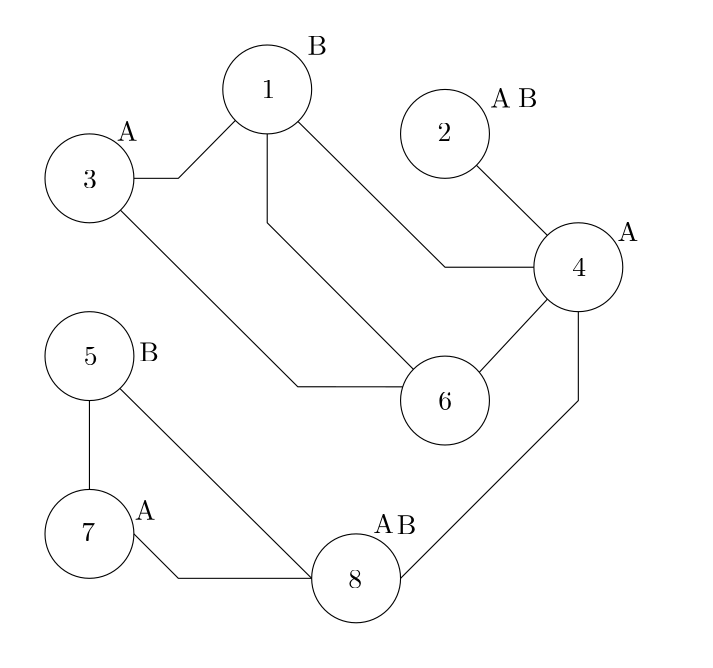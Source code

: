 <?xml version="1.0"?>
<!DOCTYPE ipe SYSTEM "ipe.dtd">
<ipe version="70218" creator="Ipe 7.2.21">
<info created="D:20250301232749" modified="D:20250302142917"/>
<ipestyle name="basic">
<symbol name="arrow/arc(spx)">
<path stroke="sym-stroke" fill="sym-stroke" pen="sym-pen">
0 0 m
-1 0.333 l
-1 -0.333 l
h
</path>
</symbol>
<symbol name="arrow/farc(spx)">
<path stroke="sym-stroke" fill="white" pen="sym-pen">
0 0 m
-1 0.333 l
-1 -0.333 l
h
</path>
</symbol>
<symbol name="arrow/ptarc(spx)">
<path stroke="sym-stroke" fill="sym-stroke" pen="sym-pen">
0 0 m
-1 0.333 l
-0.8 0 l
-1 -0.333 l
h
</path>
</symbol>
<symbol name="arrow/fptarc(spx)">
<path stroke="sym-stroke" fill="white" pen="sym-pen">
0 0 m
-1 0.333 l
-0.8 0 l
-1 -0.333 l
h
</path>
</symbol>
<symbol name="mark/circle(sx)" transformations="translations">
<path fill="sym-stroke">
0.6 0 0 0.6 0 0 e
0.4 0 0 0.4 0 0 e
</path>
</symbol>
<symbol name="mark/disk(sx)" transformations="translations">
<path fill="sym-stroke">
0.6 0 0 0.6 0 0 e
</path>
</symbol>
<symbol name="mark/fdisk(sfx)" transformations="translations">
<group>
<path fill="sym-fill">
0.5 0 0 0.5 0 0 e
</path>
<path fill="sym-stroke" fillrule="eofill">
0.6 0 0 0.6 0 0 e
0.4 0 0 0.4 0 0 e
</path>
</group>
</symbol>
<symbol name="mark/box(sx)" transformations="translations">
<path fill="sym-stroke" fillrule="eofill">
-0.6 -0.6 m
0.6 -0.6 l
0.6 0.6 l
-0.6 0.6 l
h
-0.4 -0.4 m
0.4 -0.4 l
0.4 0.4 l
-0.4 0.4 l
h
</path>
</symbol>
<symbol name="mark/square(sx)" transformations="translations">
<path fill="sym-stroke">
-0.6 -0.6 m
0.6 -0.6 l
0.6 0.6 l
-0.6 0.6 l
h
</path>
</symbol>
<symbol name="mark/fsquare(sfx)" transformations="translations">
<group>
<path fill="sym-fill">
-0.5 -0.5 m
0.5 -0.5 l
0.5 0.5 l
-0.5 0.5 l
h
</path>
<path fill="sym-stroke" fillrule="eofill">
-0.6 -0.6 m
0.6 -0.6 l
0.6 0.6 l
-0.6 0.6 l
h
-0.4 -0.4 m
0.4 -0.4 l
0.4 0.4 l
-0.4 0.4 l
h
</path>
</group>
</symbol>
<symbol name="mark/cross(sx)" transformations="translations">
<group>
<path fill="sym-stroke">
-0.43 -0.57 m
0.57 0.43 l
0.43 0.57 l
-0.57 -0.43 l
h
</path>
<path fill="sym-stroke">
-0.43 0.57 m
0.57 -0.43 l
0.43 -0.57 l
-0.57 0.43 l
h
</path>
</group>
</symbol>
<symbol name="arrow/fnormal(spx)">
<path stroke="sym-stroke" fill="white" pen="sym-pen">
0 0 m
-1 0.333 l
-1 -0.333 l
h
</path>
</symbol>
<symbol name="arrow/pointed(spx)">
<path stroke="sym-stroke" fill="sym-stroke" pen="sym-pen">
0 0 m
-1 0.333 l
-0.8 0 l
-1 -0.333 l
h
</path>
</symbol>
<symbol name="arrow/fpointed(spx)">
<path stroke="sym-stroke" fill="white" pen="sym-pen">
0 0 m
-1 0.333 l
-0.8 0 l
-1 -0.333 l
h
</path>
</symbol>
<symbol name="arrow/linear(spx)">
<path stroke="sym-stroke" pen="sym-pen">
-1 0.333 m
0 0 l
-1 -0.333 l
</path>
</symbol>
<symbol name="arrow/fdouble(spx)">
<path stroke="sym-stroke" fill="white" pen="sym-pen">
0 0 m
-1 0.333 l
-1 -0.333 l
h
-1 0 m
-2 0.333 l
-2 -0.333 l
h
</path>
</symbol>
<symbol name="arrow/double(spx)">
<path stroke="sym-stroke" fill="sym-stroke" pen="sym-pen">
0 0 m
-1 0.333 l
-1 -0.333 l
h
-1 0 m
-2 0.333 l
-2 -0.333 l
h
</path>
</symbol>
<symbol name="arrow/mid-normal(spx)">
<path stroke="sym-stroke" fill="sym-stroke" pen="sym-pen">
0.5 0 m
-0.5 0.333 l
-0.5 -0.333 l
h
</path>
</symbol>
<symbol name="arrow/mid-fnormal(spx)">
<path stroke="sym-stroke" fill="white" pen="sym-pen">
0.5 0 m
-0.5 0.333 l
-0.5 -0.333 l
h
</path>
</symbol>
<symbol name="arrow/mid-pointed(spx)">
<path stroke="sym-stroke" fill="sym-stroke" pen="sym-pen">
0.5 0 m
-0.5 0.333 l
-0.3 0 l
-0.5 -0.333 l
h
</path>
</symbol>
<symbol name="arrow/mid-fpointed(spx)">
<path stroke="sym-stroke" fill="white" pen="sym-pen">
0.5 0 m
-0.5 0.333 l
-0.3 0 l
-0.5 -0.333 l
h
</path>
</symbol>
<symbol name="arrow/mid-double(spx)">
<path stroke="sym-stroke" fill="sym-stroke" pen="sym-pen">
1 0 m
0 0.333 l
0 -0.333 l
h
0 0 m
-1 0.333 l
-1 -0.333 l
h
</path>
</symbol>
<symbol name="arrow/mid-fdouble(spx)">
<path stroke="sym-stroke" fill="white" pen="sym-pen">
1 0 m
0 0.333 l
0 -0.333 l
h
0 0 m
-1 0.333 l
-1 -0.333 l
h
</path>
</symbol>
<pen name="heavier" value="0.8"/>
<pen name="fat" value="1.2"/>
<pen name="ultrafat" value="2"/>
<symbolsize name="large" value="5"/>
<symbolsize name="small" value="2"/>
<symbolsize name="tiny" value="1.1"/>
<arrowsize name="large" value="10"/>
<arrowsize name="small" value="5"/>
<arrowsize name="tiny" value="3"/>
<color name="red" value="1 0 0"/>
<color name="blue" value="0 0 1"/>
<color name="green" value="0 1 0"/>
<color name="yellow" value="1 1 0"/>
<color name="orange" value="1 0.647 0"/>
<color name="gold" value="1 0.843 0"/>
<color name="purple" value="0.627 0.125 0.941"/>
<color name="gray" value="0.745"/>
<color name="brown" value="0.647 0.165 0.165"/>
<color name="navy" value="0 0 0.502"/>
<color name="pink" value="1 0.753 0.796"/>
<color name="seagreen" value="0.18 0.545 0.341"/>
<color name="turquoise" value="0.251 0.878 0.816"/>
<color name="violet" value="0.933 0.51 0.933"/>
<color name="darkblue" value="0 0 0.545"/>
<color name="darkcyan" value="0 0.545 0.545"/>
<color name="darkgray" value="0.663"/>
<color name="darkgreen" value="0 0.392 0"/>
<color name="darkmagenta" value="0.545 0 0.545"/>
<color name="darkorange" value="1 0.549 0"/>
<color name="darkred" value="0.545 0 0"/>
<color name="lightblue" value="0.678 0.847 0.902"/>
<color name="lightcyan" value="0.878 1 1"/>
<color name="lightgray" value="0.827"/>
<color name="lightgreen" value="0.565 0.933 0.565"/>
<color name="lightyellow" value="1 1 0.878"/>
<dashstyle name="dotted" value="[1 3] 0"/>
<dashstyle name="dashed" value="[4] 0"/>
<dashstyle name="dash dotted" value="[4 2 1 2] 0"/>
<dashstyle name="dash dot dotted" value="[4 2 1 2 1 2] 0"/>
<textsize name="large" value="\large"/>
<textsize name="Large" value="\Large"/>
<textsize name="LARGE" value="\LARGE"/>
<textsize name="huge" value="\huge"/>
<textsize name="Huge" value="\Huge"/>
<textsize name="small" value="\small"/>
<textsize name="footnote" value="\footnotesize"/>
<textsize name="tiny" value="\tiny"/>
<textstyle name="center" begin="\begin{center}" end="\end{center}"/>
<textstyle name="itemize" begin="\begin{itemize}" end="\end{itemize}"/>
<textstyle name="item" begin="\begin{itemize}\item{}" end="\end{itemize}"/>
<gridsize name="4 pts" value="4"/>
<gridsize name="8 pts (~3 mm)" value="8"/>
<gridsize name="16 pts (~6 mm)" value="16"/>
<gridsize name="32 pts (~12 mm)" value="32"/>
<gridsize name="10 pts (~3.5 mm)" value="10"/>
<gridsize name="20 pts (~7 mm)" value="20"/>
<gridsize name="14 pts (~5 mm)" value="14"/>
<gridsize name="28 pts (~10 mm)" value="28"/>
<gridsize name="56 pts (~20 mm)" value="56"/>
<anglesize name="90 deg" value="90"/>
<anglesize name="60 deg" value="60"/>
<anglesize name="45 deg" value="45"/>
<anglesize name="30 deg" value="30"/>
<anglesize name="22.5 deg" value="22.5"/>
<opacity name="10%" value="0.1"/>
<opacity name="30%" value="0.3"/>
<opacity name="50%" value="0.5"/>
<opacity name="75%" value="0.75"/>
<tiling name="falling" angle="-60" step="4" width="1"/>
<tiling name="rising" angle="30" step="4" width="1"/>
</ipestyle>
<page>
<layer name="alpha"/>
<layer name="cc-1"/>
<layer name="cc-2"/>
<layer name="cc-3"/>
<layer name="cc-4"/>
<layer name="cc-5"/>
<layer name="cc-6"/>
<layer name="cc-7"/>
<layer name="cc-8"/>
<layer name="cc-9"/>
<layer name="cc-10"/>
<layer name="all-pairs"/>
<layer name="pairs-3-1"/>
<layer name="pairs-4-1"/>
<layer name="pairs-2-2"/>
<layer name="pairs-7-5"/>
<layer name="pairs-7-8"/>
<layer name="pairs-8-5"/>
<layer name="pairs-8-8"/>
<view layers="alpha" active="alpha"/>
<view layers="alpha cc-1" active="cc-1"/>
<view layers="alpha cc-2" active="cc-2"/>
<view layers="alpha cc-3" active="cc-3"/>
<view layers="alpha cc-4" active="cc-4"/>
<view layers="alpha cc-5" active="cc-5"/>
<view layers="alpha cc-6" active="cc-6"/>
<view layers="alpha cc-7" active="cc-7"/>
<view layers="alpha cc-8" active="cc-8"/>
<view layers="alpha cc-9" active="cc-9"/>
<view layers="alpha cc-10" active="cc-10"/>
<view layers="alpha all-pairs" active="all-pairs"/>
<view layers="alpha pairs-3-1" active="pairs-3-1"/>
<view layers="alpha pairs-4-1" active="pairs-4-1"/>
<view layers="alpha pairs-2-2" active="pairs-2-2"/>
<view layers="alpha pairs-7-5" active="pairs-7-5"/>
<view layers="alpha pairs-7-8" active="pairs-7-8"/>
<view layers="alpha pairs-8-5" active="pairs-8-5"/>
<view layers="alpha pairs-8-8" active="pairs-8-8"/>
<path layer="alpha" stroke="black">
16 0 0 16 64 768 e
</path>
<path stroke="black">
16 0 0 16 64 704 e
</path>
<path stroke="black">
16 0 0 16 64 640 e
</path>
<path stroke="black">
16 0 0 16 128 800 e
</path>
<path stroke="black">
16 0 0 16 240 736 e
</path>
<path stroke="black">
16 0 0 16 160 624 e
</path>
<path stroke="black">
16 0 0 16 192 688 e
</path>
<path stroke="black">
139.069 788.446 m
192 736 l
224 736 l
</path>
<path stroke="black">
128 784 m
128 752 l
180.624 699.251 l
</path>
<path stroke="black">
204.348 698.175 m
228.868 724.507 l
</path>
<path stroke="black">
80 768 m
96 768 l
116.533 788.842 l
</path>
<path stroke="black">
75.161 756.536 m
138.996 692.963 l
176.783 692.944 l
</path>
<path stroke="black">
80 640 m
96 624 l
144 624 l
</path>
<path stroke="black">
240 720 m
240 688 l
176 624 l
</path>
<path stroke="black">
74.9581 692.341 m
144 624 l
</path>
<path stroke="black">
64 688 m
64 656 l
</path>
<path stroke="black">
16 0 0 16 192 784 e
</path>
<path stroke="black">
203.32 772.692 m
228.844 747.469 l
</path>
<text matrix="1 0 0 1 1.54517 -5.25356" transformations="translations" pos="124.374 802.067" stroke="black" type="label" width="4.981" height="6.42" depth="0" valign="baseline" style="math">1</text>
<text matrix="1 0 0 1 1.8542 -1.23613" transformations="translations" pos="187.417 782.598" stroke="black" type="label" width="4.981" height="6.42" depth="0" valign="baseline" style="math">2</text>
<text matrix="1 0 0 1 0 -4.01743" transformations="translations" pos="61.6404 768.383" stroke="black" type="label" width="4.981" height="6.42" depth="0" valign="baseline" style="math">3</text>
<text matrix="1 0 0 1 1.8542 -3.09033" transformations="translations" pos="235.935 735.934" stroke="black" type="label" width="4.981" height="6.42" depth="0" valign="baseline" style="math">4</text>
<text matrix="1 0 0 1 -1.8542 0" transformations="translations" pos="63.8036 700.704" stroke="black" type="label" width="4.981" height="6.42" depth="0" valign="baseline" style="math">5</text>
<text matrix="1 0 0 1 -0.9271 2.47227" transformations="translations" pos="190.507 682.162" stroke="black" type="label" width="4.981" height="6.42" depth="0" valign="baseline" style="math">6</text>
<text matrix="1 0 0 1 3.39937 -4.6355" transformations="translations" pos="57.623 641.988" stroke="black" type="label" width="4.981" height="6.42" depth="0" valign="baseline" style="math">7</text>
<text matrix="1 0 0 1 -1.8542 -3.7084" transformations="translations" pos="158.986 624.064" stroke="black" type="label" width="4.981" height="6.42" depth="0" valign="baseline" style="math">8</text>
<text matrix="1 0 0 1 25.6946 -3.6133" transformations="translations" pos="48.163 785.176" stroke="black" type="label" width="7.472" height="6.808" depth="0" valign="baseline">A</text>
<text matrix="1 0 0 1 12.4458 38.9434" transformations="translations" pos="153.752 601.299" stroke="black" type="label" width="7.472" height="6.808" depth="0" valign="baseline">A</text>
<text matrix="1 0 0 1 28.1035 26.4975" transformations="translations" pos="52.1778 618.562" stroke="black" type="label" width="7.472" height="6.808" depth="0" valign="baseline">A</text>
<text matrix="1 0 0 1 -4.41626 19.6724" transformations="translations" pos="258.537 725.757" stroke="black" type="label" width="7.472" height="6.808" depth="0" valign="baseline">A</text>
<text matrix="1 0 0 1 -41.4225 72.2335" transformations="translations" pos="259.742 721.341" stroke="black" type="label" width="7.057" height="6.808" depth="0" valign="baseline">B</text>
<text matrix="1 0 0 1 -4.01478 2.00739" transformations="translations" pos="146.525 810.469" stroke="black" type="label" width="7.057" height="6.808" depth="0" valign="baseline">B</text>
<text matrix="1 0 0 1 14.8547 32.5197" transformations="translations" pos="159.774 607.321" stroke="black" type="label" width="7.057" height="6.808" depth="0" valign="baseline">B</text>
<text matrix="1 0 0 1 1.20443 -3.21182" transformations="translations" pos="80.6827 705.281" stroke="black" type="label" width="7.057" height="6.808" depth="0" valign="baseline">B</text>
<path layer="cc-4" stroke="red" pen="heavier">
75.161 756.536 m
138.996 692.963 l
176.783 692.944 l
</path>
<path layer="alpha" stroke="1" dash="dotted" opacity="10%" stroke-opacity="opaque">
32 832 m
32 592 l
288 592 l
288 832 l
h
</path>
<path layer="cc-1" stroke="red" pen="heavier">
80 768 m
96 768 l
116.533 788.842 l
</path>
<path layer="cc-2" stroke="red" pen="heavier">
139.069 788.446 m
192 736 l
224 736 l
</path>
<path layer="cc-3" stroke="red" pen="heavier">
203.32 772.692 m
228.844 747.469 l
</path>
<path layer="cc-5" stroke="red" pen="heavier">
128 784 m
128 752 l
180.624 699.251 l
</path>
<path layer="cc-6" stroke="red" pen="heavier">
204.348 698.175 m
228.868 724.507 l
</path>
<path layer="cc-7" stroke="red" pen="heavier">
240 720 m
240 688 l
176 624 l
</path>
<path layer="cc-8" stroke="red" pen="heavier">
74.9581 692.341 m
144 624 l
</path>
<path layer="cc-9" stroke="red" pen="heavier">
64 688 m
64 656 l
</path>
<path layer="cc-10" stroke="red" pen="heavier">
80 640 m
96 624 l
144 624 l
</path>
<path layer="cc-4" stroke="black" dash="dashed">
38.8813 761.115
47.1707 797.156
106.638 819.862
157.816 820.943
209.715 806.166
255.487 763.638
262.695 722.191
250.081 675.338
220.167 630.287
177.639 605.418
140.156 603.977
76.7242 610.464
44.2874 621.997
33.8355 667.409
34.1959 738.049 u
</path>
<path layer="cc-1" stroke="black" dash="dashed">
38.8813 761.115
47.1707 797.156
106.638 819.862
157.816 820.943
209.715 806.166
255.487 763.638
262.695 722.191
250.081 675.338
220.167 630.287
177.639 605.418
140.156 603.977
76.7242 610.464
44.2874 621.997
33.8355 667.409
34.1959 738.049 u
</path>
<path layer="cc-2" stroke="black" dash="dashed">
38.8813 761.115
47.1707 797.156
106.638 819.862
157.816 820.943
209.715 806.166
255.487 763.638
262.695 722.191
250.081 675.338
220.167 630.287
177.639 605.418
140.156 603.977
76.7242 610.464
44.2874 621.997
33.8355 667.409
34.1959 738.049 u
</path>
<path layer="cc-5" stroke="black" dash="dashed">
38.8813 761.115
47.1707 797.156
106.638 819.862
157.816 820.943
209.715 806.166
255.487 763.638
262.695 722.191
250.081 675.338
220.167 630.287
177.639 605.418
140.156 603.977
76.7242 610.464
44.2874 621.997
33.8355 667.409
34.1959 738.049 u
</path>
<path layer="cc-6" stroke="black" dash="dashed">
38.8813 761.115
47.1707 797.156
106.638 819.862
157.816 820.943
209.715 806.166
255.487 763.638
262.695 722.191
250.081 675.338
220.167 630.287
177.639 605.418
140.156 603.977
76.7242 610.464
44.2874 621.997
33.8355 667.409
34.1959 738.049 u
</path>
<path layer="cc-8" stroke="black" dash="dashed">
38.8813 761.115
47.1707 797.156
106.638 819.862
157.816 820.943
209.715 806.166
255.487 763.638
262.695 722.191
250.081 675.338
220.167 630.287
177.639 605.418
140.156 603.977
76.7242 610.464
44.2874 621.997
33.8355 667.409
34.1959 738.049 u
</path>
<path layer="cc-9" stroke="black" dash="dashed">
38.8813 761.115
47.1707 797.156
106.638 819.862
157.816 820.943
209.715 806.166
255.487 763.638
262.695 722.191
250.081 675.338
220.167 630.287
177.639 605.418
140.156 603.977
76.7242 610.464
44.2874 621.997
33.8355 667.409
34.1959 738.049 u
</path>
<path layer="cc-10" stroke="black" dash="dashed">
38.8813 761.115
47.1707 797.156
106.638 819.862
157.816 820.943
209.715 806.166
255.487 763.638
262.695 722.191
250.081 675.338
220.167 630.287
177.639 605.418
140.156 603.977
76.7242 610.464
44.2874 621.997
33.8355 667.409
34.1959 738.049 u
</path>
<path layer="cc-7" stroke="black" dash="dashed">
194.218 660.561
131.867 673.896
93.303 719.668
46.4499 748.861
41.4041 782.74
64.4703 799.679
98.3488 803.283
131.146 823.826
165.024 814.456
201.065 805.085
238.188 781.659
266.66 743.455
252.964 704.171 u
</path>
<path stroke="black" dash="dashed">
39.2417 684.348
43.2062 719.668
67.714 727.597
91.501 701.287
128.623 656.957
176.918 641.459
184.847 621.637
173.674 602.175
143.04 601.454
76.7242 610.464
37.0792 626.322 u
</path>
<path layer="cc-3" stroke="black" dash="dashed">
163.222 602.896
60.5058 607.941
35.2772 634.612
41.4041 695.16
40.6833 761.115
51.856 793.552
110.963 818.781
148.085 821.664
152.771 781.659
184.126 750.663
218.005 746.699
247.558 761.836
263.416 749.582
259.452 708.856
234.223 658.759
197.461 616.952
168.268 606.5 u
</path>
<path stroke="black" dash="dashed">
175.116 802.923
205.751 807.248
215.842 779.136
203.228 758.232
177.278 765.44
167.187 783.821 u
</path>
<text layer="alpha" matrix="1 0 0 1 -2.16245 -0.720818" transformations="translations" pos="210.436 794.183" stroke="black" type="label" width="7.472" height="6.808" depth="0" valign="baseline">A</text>
<path layer="all-pairs" stroke="darkgreen" dash="dashed" pen="fat">
64 768 m
128 800 l
</path>
<path stroke="darkgreen" dash="dashed" pen="fat">
240 736 m
160 752
128 800 c
</path>
<path stroke="darkgreen" dash="dashed" pen="fat">
240 736 m
176 720
128 720
64 768 c
</path>
<path stroke="darkgreen" dash="dashed" pen="fat">
64 640 m
53.658 670.923
64 704 c
</path>
<path stroke="darkgreen" dash="dashed" pen="fat">
64 640 m
160 624 l
</path>
<path stroke="darkgreen" dash="dashed" pen="fat">
160 624 m
64 704 l
</path>
<path stroke="darkgreen" dash="dashed" pen="fat">
160 624 m
172.593 635.603
176.918 616.861
165.024 611.455
160 624 c
</path>
<path layer="pairs-3-1" stroke="darkgreen" pen="heavier" arrow="normal/normal">
80 768 m
96 768 l
116.533 788.842 l
</path>
<path stroke="darkorange" pen="heavier" arrow="normal/normal">
75.161 756.536 m
138.996 692.963 l
176.783 692.944 l
</path>
<path layer="pairs-4-1" stroke="darkgreen" pen="heavier" rarrow="normal/normal">
139.069 788.446 m
192 736 l
224 736 l
</path>
<path stroke="darkorange" pen="heavier" rarrow="normal/normal">
204.348 698.175 m
228.868 724.507 l
</path>
<path stroke="darkorange" pen="heavier" rarrow="normal/normal">
128 784 m
128 752 l
180.624 699.251 l
</path>
<path layer="all-pairs" matrix="1 0 0 1 -45.9878 47.7433" stroke="darkgreen" dash="dashed" pen="fat">
240 736 m
245.035 747.33
259.812 739.401
251.883 724.984
240 736 c
</path>
<path layer="pairs-7-5" stroke="darkgreen" pen="heavier" rarrow="normal/normal">
64 688 m
64 656 l
</path>
<path stroke="darkorange" pen="heavier" arrow="normal/normal">
80 640 m
96 624 l
144 624 l
</path>
<path stroke="darkorange" pen="heavier" rarrow="normal/normal">
74.9581 692.341 m
144 624 l
</path>
<path layer="pairs-7-8" stroke="darkorange" pen="heavier" arrow="normal/normal">
80 640 m
96 624 l
144 624 l
</path>
<path stroke="darkgreen" pen="heavier" rarrow="normal/normal">
64 688 m
64 656 l
</path>
<path stroke="darkgreen" pen="heavier" arrow="normal/normal">
74.9581 692.341 m
144 624 l
</path>
<path layer="pairs-8-5" stroke="darkgreen" pen="heavier" rarrow="normal/normal">
74.9581 692.341 m
144 624 l
</path>
<path stroke="darkorange" pen="heavier" rarrow="normal/normal">
80 640 m
96 624 l
144 624 l
</path>
<path stroke="darkorange" pen="heavier" rarrow="normal/normal">
64 688 m
64 656 l
</path>
<path layer="pairs-3-1" stroke="darkblue" pen="heavier">
16 0 0 16 64 768 e
</path>
<path layer="pairs-4-1" stroke="darkblue" pen="heavier">
16 0 0 16 240 736 e
</path>
<path stroke="darkblue" pen="heavier">
16 0 0 16 128 800 e
</path>
<path layer="pairs-7-5" stroke="darkblue" pen="heavier">
16 0 0 16 64 640 e
</path>
<path stroke="darkblue" pen="heavier">
16 0 0 16 64 704 e
</path>
<path layer="pairs-7-8" stroke="darkblue" pen="heavier">
16 0 0 16 64 640 e
</path>
<path stroke="darkblue" pen="heavier">
16 0 0 16 160 624 e
</path>
<path layer="pairs-8-5" stroke="darkblue" pen="heavier">
16 0 0 16 160 624 e
</path>
<path stroke="darkblue" pen="heavier">
16 0 0 16 64 704 e
</path>
<path layer="pairs-8-8" stroke="darkblue" pen="heavier">
16 0 0 16 160 624 e
</path>
<path layer="pairs-2-2" matrix="1 0 0 1 -48 48" stroke="darkblue" pen="heavier">
16 0 0 16 240 736 e
</path>
<path layer="pairs-3-1" matrix="1 0 0 1 -112 64" stroke="darkblue" pen="heavier">
16 0 0 16 240 736 e
</path>
<path stroke="darkorange" pen="heavier" rarrow="normal/normal">
128 784 m
128 752 l
180.624 699.251 l
</path>
</page>
<page>
<layer name="alpha"/>
<view layers="alpha" active="alpha"/>
<path layer="alpha" stroke="1" dash="dotted" opacity="10%" stroke-opacity="opaque">
32 832 m
32 704 l
288 704 l
288 832 l
h
</path>
<path stroke="black">
16 0 0 16 64 768 e
</path>
<path stroke="black">
16 0 0 16 112 800 e
</path>
<path matrix="1 0 0 1 0 -16" stroke="black">
16 0 0 16 112 752 e
</path>
<path stroke="black">
16 0 0 16 160 768 e
</path>
<path stroke="black">
16 0 0 16 208 800 e
</path>
<path stroke="black">
16 0 0 16 208 736 e
</path>
<path stroke="black">
16 0 0 16 256 768 e
</path>
<path stroke="black">
76.9727 777.365 m
98.204 791.896 l
98.204 791.896 l
76.9727 777.365 l
h
</path>
<path matrix="1 0 0 1 96 0" stroke="black">
76.9727 777.365 m
98.204 791.896 l
98.204 791.896 l
76.9727 777.365 l
h
</path>
<path matrix="1 0 0 1 144 -32" stroke="black">
76.9727 777.365 m
98.204 791.896 l
98.204 791.896 l
76.9727 777.365 l
h
</path>
<path matrix="1 0 0 1 48 -32" stroke="black">
76.9727 777.365 m
98.204 791.896 l
98.204 791.896 l
76.9727 777.365 l
h
</path>
<text matrix="1 0 0 1 -3.15949 -3.15949" transformations="translations" pos="64 768" stroke="black" type="label" width="4.981" height="6.42" depth="0" valign="baseline" style="math">1</text>
<text matrix="1 0 0 1 -2.45738 -2.80843" transformations="translations" pos="160 768" stroke="black" type="label" width="4.981" height="6.42" depth="0" valign="baseline" style="math">2</text>
<text matrix="1 0 0 1 -2.80843 -2.80843" transformations="translations" pos="256 768" stroke="black" type="label" width="4.981" height="6.42" depth="0" valign="baseline" style="math">3</text>
<path stroke="black">
76.4098 757.901 m
98.0472 743.831 l
</path>
<path matrix="1 0 0 1 48 32" stroke="black">
76.4098 757.901 m
98.0472 743.831 l
</path>
<path matrix="1 0 0 1 96 0" stroke="black">
76.4098 757.901 m
98.0472 743.831 l
</path>
<path matrix="1 0 0 1 144 32" stroke="black">
76.4098 757.901 m
98.0472 743.831 l
</path>
</page>
</ipe>
